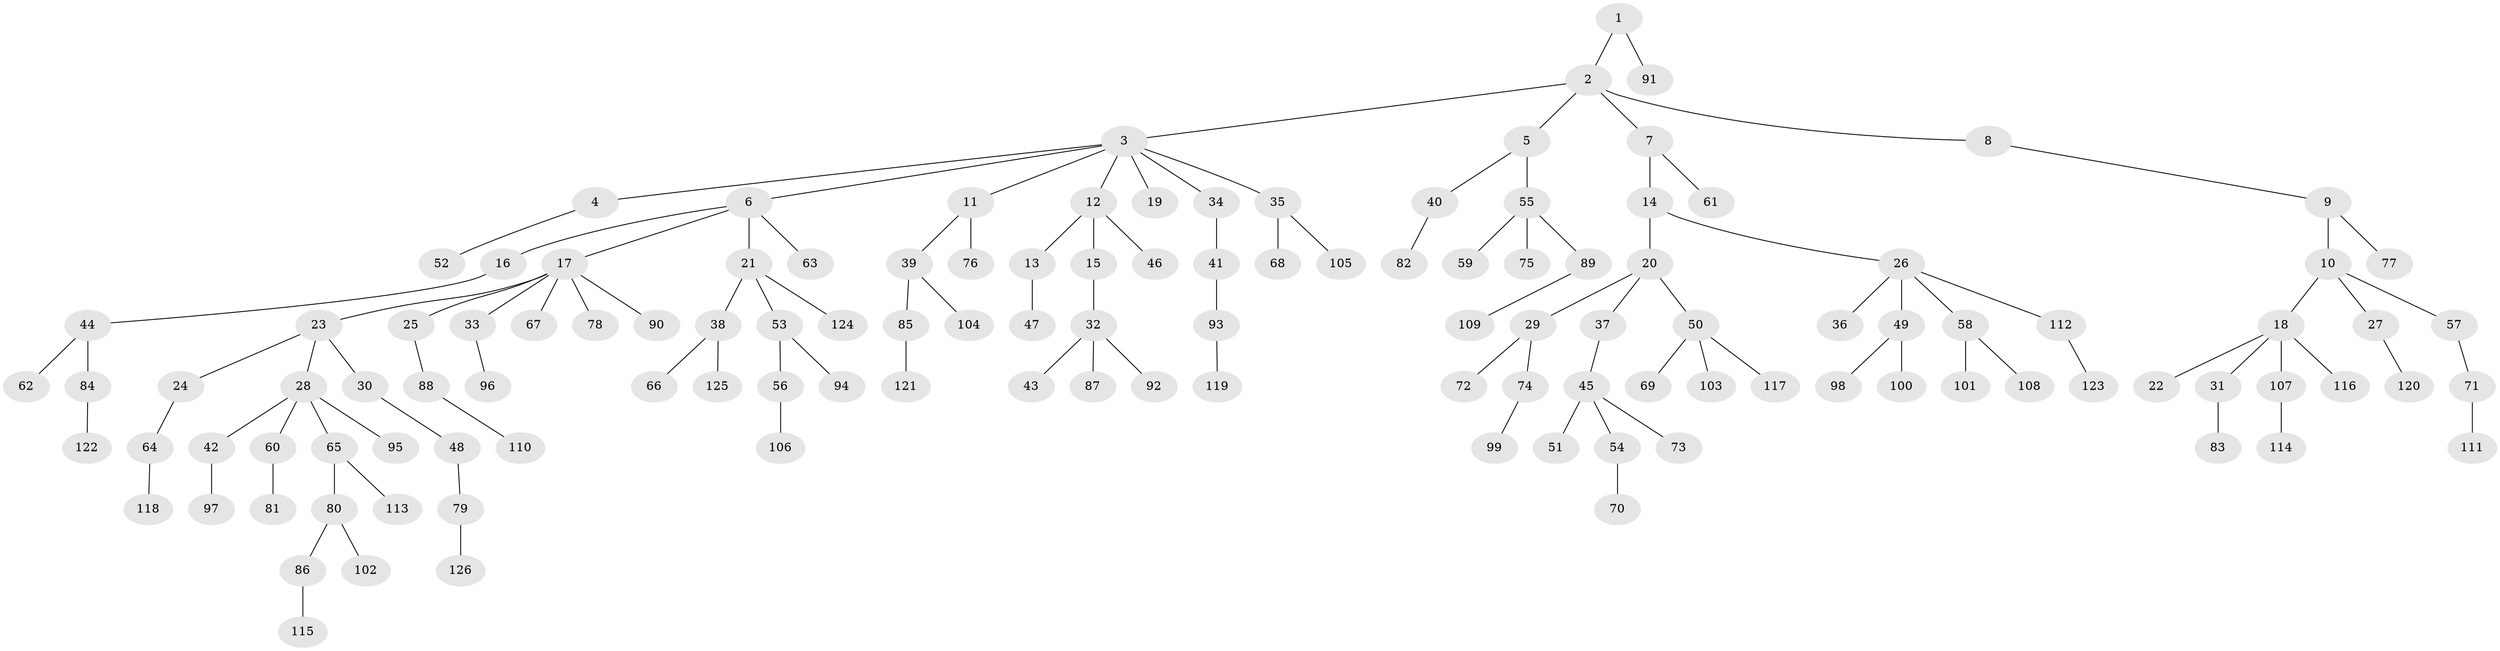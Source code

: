 // Generated by graph-tools (version 1.1) at 2025/52/03/09/25 04:52:29]
// undirected, 126 vertices, 125 edges
graph export_dot {
graph [start="1"]
  node [color=gray90,style=filled];
  1;
  2;
  3;
  4;
  5;
  6;
  7;
  8;
  9;
  10;
  11;
  12;
  13;
  14;
  15;
  16;
  17;
  18;
  19;
  20;
  21;
  22;
  23;
  24;
  25;
  26;
  27;
  28;
  29;
  30;
  31;
  32;
  33;
  34;
  35;
  36;
  37;
  38;
  39;
  40;
  41;
  42;
  43;
  44;
  45;
  46;
  47;
  48;
  49;
  50;
  51;
  52;
  53;
  54;
  55;
  56;
  57;
  58;
  59;
  60;
  61;
  62;
  63;
  64;
  65;
  66;
  67;
  68;
  69;
  70;
  71;
  72;
  73;
  74;
  75;
  76;
  77;
  78;
  79;
  80;
  81;
  82;
  83;
  84;
  85;
  86;
  87;
  88;
  89;
  90;
  91;
  92;
  93;
  94;
  95;
  96;
  97;
  98;
  99;
  100;
  101;
  102;
  103;
  104;
  105;
  106;
  107;
  108;
  109;
  110;
  111;
  112;
  113;
  114;
  115;
  116;
  117;
  118;
  119;
  120;
  121;
  122;
  123;
  124;
  125;
  126;
  1 -- 2;
  1 -- 91;
  2 -- 3;
  2 -- 5;
  2 -- 7;
  2 -- 8;
  3 -- 4;
  3 -- 6;
  3 -- 11;
  3 -- 12;
  3 -- 19;
  3 -- 34;
  3 -- 35;
  4 -- 52;
  5 -- 40;
  5 -- 55;
  6 -- 16;
  6 -- 17;
  6 -- 21;
  6 -- 63;
  7 -- 14;
  7 -- 61;
  8 -- 9;
  9 -- 10;
  9 -- 77;
  10 -- 18;
  10 -- 27;
  10 -- 57;
  11 -- 39;
  11 -- 76;
  12 -- 13;
  12 -- 15;
  12 -- 46;
  13 -- 47;
  14 -- 20;
  14 -- 26;
  15 -- 32;
  16 -- 44;
  17 -- 23;
  17 -- 25;
  17 -- 33;
  17 -- 67;
  17 -- 78;
  17 -- 90;
  18 -- 22;
  18 -- 31;
  18 -- 107;
  18 -- 116;
  20 -- 29;
  20 -- 37;
  20 -- 50;
  21 -- 38;
  21 -- 53;
  21 -- 124;
  23 -- 24;
  23 -- 28;
  23 -- 30;
  24 -- 64;
  25 -- 88;
  26 -- 36;
  26 -- 49;
  26 -- 58;
  26 -- 112;
  27 -- 120;
  28 -- 42;
  28 -- 60;
  28 -- 65;
  28 -- 95;
  29 -- 72;
  29 -- 74;
  30 -- 48;
  31 -- 83;
  32 -- 43;
  32 -- 87;
  32 -- 92;
  33 -- 96;
  34 -- 41;
  35 -- 68;
  35 -- 105;
  37 -- 45;
  38 -- 66;
  38 -- 125;
  39 -- 85;
  39 -- 104;
  40 -- 82;
  41 -- 93;
  42 -- 97;
  44 -- 62;
  44 -- 84;
  45 -- 51;
  45 -- 54;
  45 -- 73;
  48 -- 79;
  49 -- 98;
  49 -- 100;
  50 -- 69;
  50 -- 103;
  50 -- 117;
  53 -- 56;
  53 -- 94;
  54 -- 70;
  55 -- 59;
  55 -- 75;
  55 -- 89;
  56 -- 106;
  57 -- 71;
  58 -- 101;
  58 -- 108;
  60 -- 81;
  64 -- 118;
  65 -- 80;
  65 -- 113;
  71 -- 111;
  74 -- 99;
  79 -- 126;
  80 -- 86;
  80 -- 102;
  84 -- 122;
  85 -- 121;
  86 -- 115;
  88 -- 110;
  89 -- 109;
  93 -- 119;
  107 -- 114;
  112 -- 123;
}
